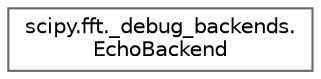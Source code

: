 digraph "Graphical Class Hierarchy"
{
 // LATEX_PDF_SIZE
  bgcolor="transparent";
  edge [fontname=Helvetica,fontsize=10,labelfontname=Helvetica,labelfontsize=10];
  node [fontname=Helvetica,fontsize=10,shape=box,height=0.2,width=0.4];
  rankdir="LR";
  Node0 [id="Node000000",label="scipy.fft._debug_backends.\lEchoBackend",height=0.2,width=0.4,color="grey40", fillcolor="white", style="filled",URL="$d1/d24/classscipy_1_1fft_1_1__debug__backends_1_1EchoBackend.html",tooltip=" "];
}
